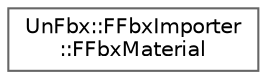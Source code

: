 digraph "Graphical Class Hierarchy"
{
 // INTERACTIVE_SVG=YES
 // LATEX_PDF_SIZE
  bgcolor="transparent";
  edge [fontname=Helvetica,fontsize=10,labelfontname=Helvetica,labelfontsize=10];
  node [fontname=Helvetica,fontsize=10,shape=box,height=0.2,width=0.4];
  rankdir="LR";
  Node0 [id="Node000000",label="UnFbx::FFbxImporter\l::FFbxMaterial",height=0.2,width=0.4,color="grey40", fillcolor="white", style="filled",URL="$dc/d41/structUnFbx_1_1FFbxImporter_1_1FFbxMaterial.html",tooltip=" "];
}
